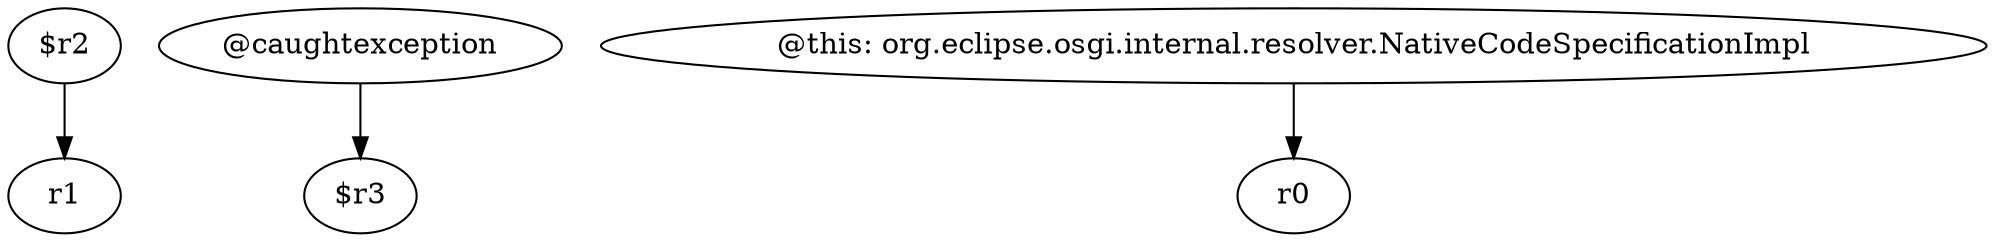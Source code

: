 digraph g {
0[label="$r2"]
1[label="r1"]
0->1[label=""]
2[label="@caughtexception"]
3[label="$r3"]
2->3[label=""]
4[label="@this: org.eclipse.osgi.internal.resolver.NativeCodeSpecificationImpl"]
5[label="r0"]
4->5[label=""]
}